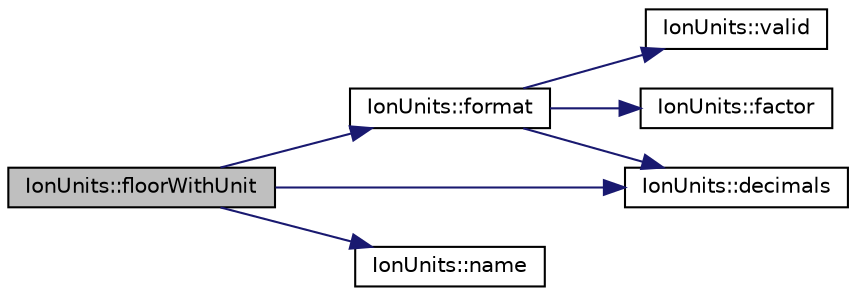 digraph "IonUnits::floorWithUnit"
{
  edge [fontname="Helvetica",fontsize="10",labelfontname="Helvetica",labelfontsize="10"];
  node [fontname="Helvetica",fontsize="10",shape=record];
  rankdir="LR";
  Node191 [label="IonUnits::floorWithUnit",height=0.2,width=0.4,color="black", fillcolor="grey75", style="filled", fontcolor="black"];
  Node191 -> Node192 [color="midnightblue",fontsize="10",style="solid",fontname="Helvetica"];
  Node192 [label="IonUnits::format",height=0.2,width=0.4,color="black", fillcolor="white", style="filled",URL="$d7/dab/class_ion_units.html#a7cf8cdbd0a24c418ae91b511fac5bee4",tooltip="Format as string. "];
  Node192 -> Node193 [color="midnightblue",fontsize="10",style="solid",fontname="Helvetica"];
  Node193 [label="IonUnits::valid",height=0.2,width=0.4,color="black", fillcolor="white", style="filled",URL="$d7/dab/class_ion_units.html#a23c5b1306ed473dbb2375a6675a2ce13",tooltip="Is unit ID valid? "];
  Node192 -> Node194 [color="midnightblue",fontsize="10",style="solid",fontname="Helvetica"];
  Node194 [label="IonUnits::factor",height=0.2,width=0.4,color="black", fillcolor="white", style="filled",URL="$d7/dab/class_ion_units.html#a210814a200496caf63083ed4abd1bd24",tooltip="Number of Satoshis (1e-8) per unit. "];
  Node192 -> Node195 [color="midnightblue",fontsize="10",style="solid",fontname="Helvetica"];
  Node195 [label="IonUnits::decimals",height=0.2,width=0.4,color="black", fillcolor="white", style="filled",URL="$d7/dab/class_ion_units.html#a5e9c7a5b666b858c171760273c51c9d7",tooltip="Number of decimals left. "];
  Node191 -> Node195 [color="midnightblue",fontsize="10",style="solid",fontname="Helvetica"];
  Node191 -> Node196 [color="midnightblue",fontsize="10",style="solid",fontname="Helvetica"];
  Node196 [label="IonUnits::name",height=0.2,width=0.4,color="black", fillcolor="white", style="filled",URL="$d7/dab/class_ion_units.html#a5bb4881389b09aeeb0bc235e87e0a42f",tooltip="Short name. "];
}
